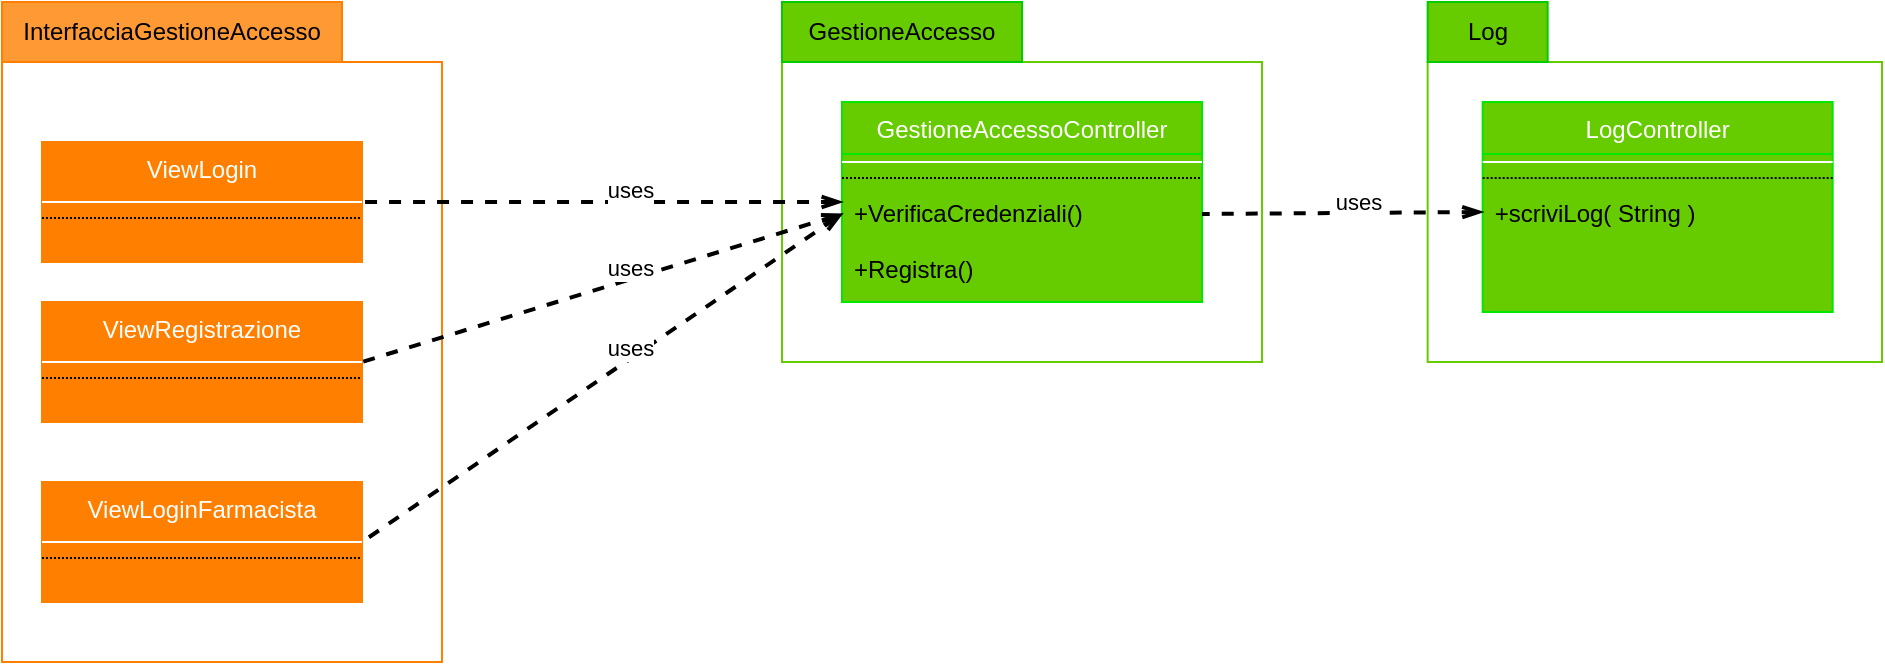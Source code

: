 <mxfile version="14.6.11" type="device"><diagram id="RAVBSQ0g8i4McKSS7iF3" name="Page-2"><mxGraphModel dx="1248" dy="677" grid="1" gridSize="10" guides="1" tooltips="1" connect="1" arrows="1" fold="1" page="1" pageScale="1" pageWidth="827" pageHeight="1169" math="0" shadow="0"><root><mxCell id="9dFReqJqXZbY3aRDyto2-0"/><mxCell id="9dFReqJqXZbY3aRDyto2-1" parent="9dFReqJqXZbY3aRDyto2-0"/><mxCell id="9dFReqJqXZbY3aRDyto2-2" value="" style="rounded=0;whiteSpace=wrap;html=1;strokeColor=#66CC00;" vertex="1" parent="9dFReqJqXZbY3aRDyto2-1"><mxGeometry x="780" y="360" width="240" height="150" as="geometry"/></mxCell><mxCell id="9dFReqJqXZbY3aRDyto2-3" value="GestioneAccesso" style="rounded=0;whiteSpace=wrap;html=1;strokeColor=#00CC00;gradientColor=none;fillColor=#66CC00;" vertex="1" parent="9dFReqJqXZbY3aRDyto2-1"><mxGeometry x="780" y="330" width="120" height="30" as="geometry"/></mxCell><mxCell id="9dFReqJqXZbY3aRDyto2-4" value="" style="rounded=0;whiteSpace=wrap;html=1;strokeColor=#FF8000;" vertex="1" parent="9dFReqJqXZbY3aRDyto2-1"><mxGeometry x="390" y="360" width="220" height="300" as="geometry"/></mxCell><mxCell id="9dFReqJqXZbY3aRDyto2-5" value="InterfacciaGestioneAccesso" style="rounded=0;whiteSpace=wrap;html=1;gradientColor=none;strokeColor=#FF8000;fillColor=#FF9933;" vertex="1" parent="9dFReqJqXZbY3aRDyto2-1"><mxGeometry x="390" y="330" width="170" height="30" as="geometry"/></mxCell><mxCell id="9dFReqJqXZbY3aRDyto2-6" value="ViewLogin" style="swimlane;fontStyle=0;align=center;verticalAlign=top;childLayout=stackLayout;horizontal=1;startSize=26;horizontalStack=0;resizeParent=1;resizeLast=0;collapsible=1;marginBottom=0;rounded=0;shadow=0;strokeWidth=1;fontColor=#ffffff;swimlaneFillColor=#FF8000;strokeColor=#FF8000;fillColor=#FF8000;" vertex="1" parent="9dFReqJqXZbY3aRDyto2-1"><mxGeometry x="410" y="400" width="160" height="60" as="geometry"><mxRectangle x="230" y="140" width="160" height="26" as="alternateBounds"/></mxGeometry></mxCell><mxCell id="9dFReqJqXZbY3aRDyto2-7" value="" style="line;html=1;strokeWidth=1;align=left;verticalAlign=middle;spacingTop=-1;spacingLeft=3;spacingRight=3;rotatable=0;labelPosition=right;points=[];portConstraint=eastwest;strokeColor=#FFFFFF;" vertex="1" parent="9dFReqJqXZbY3aRDyto2-6"><mxGeometry y="26" width="160" height="8" as="geometry"/></mxCell><mxCell id="9dFReqJqXZbY3aRDyto2-8" value="" style="line;html=1;strokeWidth=1;align=left;verticalAlign=middle;spacingTop=-1;spacingLeft=3;spacingRight=3;rotatable=0;labelPosition=right;points=[];portConstraint=eastwest;dashed=1;dashPattern=1 1;" vertex="1" parent="9dFReqJqXZbY3aRDyto2-6"><mxGeometry y="34" width="160" height="8" as="geometry"/></mxCell><mxCell id="9dFReqJqXZbY3aRDyto2-9" value="GestioneAccessoController" style="swimlane;fontStyle=0;align=center;verticalAlign=top;childLayout=stackLayout;horizontal=1;startSize=26;horizontalStack=0;resizeParent=1;resizeLast=0;collapsible=1;marginBottom=0;rounded=0;shadow=0;strokeWidth=1;fontColor=#ffffff;swimlaneFillColor=#66CC00;strokeColor=#00E800;fillColor=#66CC00;" vertex="1" parent="9dFReqJqXZbY3aRDyto2-1"><mxGeometry x="810" y="380" width="180" height="100" as="geometry"><mxRectangle x="230" y="140" width="160" height="26" as="alternateBounds"/></mxGeometry></mxCell><mxCell id="9dFReqJqXZbY3aRDyto2-10" value="" style="line;html=1;strokeWidth=1;align=left;verticalAlign=middle;spacingTop=-1;spacingLeft=3;spacingRight=3;rotatable=0;labelPosition=right;points=[];portConstraint=eastwest;strokeColor=#FFFFFF;" vertex="1" parent="9dFReqJqXZbY3aRDyto2-9"><mxGeometry y="26" width="180" height="8" as="geometry"/></mxCell><mxCell id="9dFReqJqXZbY3aRDyto2-11" value="" style="line;html=1;strokeWidth=1;align=left;verticalAlign=middle;spacingTop=-1;spacingLeft=3;spacingRight=3;rotatable=0;labelPosition=right;points=[];portConstraint=eastwest;dashed=1;dashPattern=1 1;" vertex="1" parent="9dFReqJqXZbY3aRDyto2-9"><mxGeometry y="34" width="180" height="8" as="geometry"/></mxCell><mxCell id="9dFReqJqXZbY3aRDyto2-12" value="+VerificaCredenziali()" style="text;align=left;verticalAlign=top;spacingLeft=4;spacingRight=4;overflow=hidden;rotatable=0;points=[[0,0.5],[1,0.5]];portConstraint=eastwest;" vertex="1" parent="9dFReqJqXZbY3aRDyto2-9"><mxGeometry y="42" width="180" height="28" as="geometry"/></mxCell><mxCell id="9dFReqJqXZbY3aRDyto2-13" value="+Registra()" style="text;align=left;verticalAlign=top;spacingLeft=4;spacingRight=4;overflow=hidden;rotatable=0;points=[[0,0.5],[1,0.5]];portConstraint=eastwest;" vertex="1" parent="9dFReqJqXZbY3aRDyto2-9"><mxGeometry y="70" width="180" height="30" as="geometry"/></mxCell><mxCell id="9dFReqJqXZbY3aRDyto2-14" value="" style="endArrow=none;dashed=1;html=1;strokeWidth=2;startArrow=openThin;startFill=0;entryX=1;entryY=0.5;entryDx=0;entryDy=0;exitX=0;exitY=0.5;exitDx=0;exitDy=0;" edge="1" parent="9dFReqJqXZbY3aRDyto2-1" source="9dFReqJqXZbY3aRDyto2-9" target="9dFReqJqXZbY3aRDyto2-6"><mxGeometry width="50" height="50" relative="1" as="geometry"><mxPoint x="840" y="260" as="sourcePoint"/><mxPoint x="970" y="290" as="targetPoint"/></mxGeometry></mxCell><mxCell id="9dFReqJqXZbY3aRDyto2-15" value="uses" style="edgeLabel;html=1;align=center;verticalAlign=middle;resizable=0;points=[];" vertex="1" connectable="0" parent="9dFReqJqXZbY3aRDyto2-14"><mxGeometry x="-0.112" y="1" relative="1" as="geometry"><mxPoint y="-7" as="offset"/></mxGeometry></mxCell><mxCell id="9dFReqJqXZbY3aRDyto2-16" value="ViewRegistrazione" style="swimlane;fontStyle=0;align=center;verticalAlign=top;childLayout=stackLayout;horizontal=1;startSize=26;horizontalStack=0;resizeParent=1;resizeLast=0;collapsible=1;marginBottom=0;rounded=0;shadow=0;strokeWidth=1;fontColor=#ffffff;swimlaneFillColor=#FF8000;strokeColor=#FF8000;fillColor=#FF8000;" vertex="1" parent="9dFReqJqXZbY3aRDyto2-1"><mxGeometry x="410" y="480" width="160" height="60" as="geometry"><mxRectangle x="230" y="140" width="160" height="26" as="alternateBounds"/></mxGeometry></mxCell><mxCell id="9dFReqJqXZbY3aRDyto2-17" value="" style="line;html=1;strokeWidth=1;align=left;verticalAlign=middle;spacingTop=-1;spacingLeft=3;spacingRight=3;rotatable=0;labelPosition=right;points=[];portConstraint=eastwest;strokeColor=#FFFFFF;" vertex="1" parent="9dFReqJqXZbY3aRDyto2-16"><mxGeometry y="26" width="160" height="8" as="geometry"/></mxCell><mxCell id="9dFReqJqXZbY3aRDyto2-18" value="" style="line;html=1;strokeWidth=1;align=left;verticalAlign=middle;spacingTop=-1;spacingLeft=3;spacingRight=3;rotatable=0;labelPosition=right;points=[];portConstraint=eastwest;dashed=1;dashPattern=1 1;" vertex="1" parent="9dFReqJqXZbY3aRDyto2-16"><mxGeometry y="34" width="160" height="8" as="geometry"/></mxCell><mxCell id="9dFReqJqXZbY3aRDyto2-19" value="" style="endArrow=none;dashed=1;html=1;strokeWidth=2;startArrow=openThin;startFill=0;exitX=0;exitY=0.5;exitDx=0;exitDy=0;entryX=1;entryY=0.5;entryDx=0;entryDy=0;" edge="1" parent="9dFReqJqXZbY3aRDyto2-1" source="9dFReqJqXZbY3aRDyto2-12" target="9dFReqJqXZbY3aRDyto2-16"><mxGeometry width="50" height="50" relative="1" as="geometry"><mxPoint x="850" y="455" as="sourcePoint"/><mxPoint x="580" y="440" as="targetPoint"/></mxGeometry></mxCell><mxCell id="9dFReqJqXZbY3aRDyto2-20" value="uses" style="edgeLabel;html=1;align=center;verticalAlign=middle;resizable=0;points=[];" vertex="1" connectable="0" parent="9dFReqJqXZbY3aRDyto2-19"><mxGeometry x="-0.112" y="1" relative="1" as="geometry"><mxPoint y="-7" as="offset"/></mxGeometry></mxCell><mxCell id="9dFReqJqXZbY3aRDyto2-21" value="" style="rounded=0;whiteSpace=wrap;html=1;strokeColor=#66CC00;" vertex="1" parent="9dFReqJqXZbY3aRDyto2-1"><mxGeometry x="1102.83" y="360" width="227.17" height="150" as="geometry"/></mxCell><mxCell id="9dFReqJqXZbY3aRDyto2-22" value="Log" style="rounded=0;whiteSpace=wrap;html=1;strokeColor=#00CC00;gradientColor=none;fillColor=#66CC00;" vertex="1" parent="9dFReqJqXZbY3aRDyto2-1"><mxGeometry x="1102.83" y="330" width="60" height="30" as="geometry"/></mxCell><mxCell id="9dFReqJqXZbY3aRDyto2-23" value="LogController" style="swimlane;fontStyle=0;align=center;verticalAlign=top;childLayout=stackLayout;horizontal=1;startSize=26;horizontalStack=0;resizeParent=1;resizeLast=0;collapsible=1;marginBottom=0;rounded=0;shadow=0;strokeWidth=1;fontColor=#ffffff;swimlaneFillColor=#66CC00;strokeColor=#00E800;fillColor=#66CC00;" vertex="1" parent="9dFReqJqXZbY3aRDyto2-1"><mxGeometry x="1130.33" y="380" width="175" height="105" as="geometry"><mxRectangle x="230" y="140" width="160" height="26" as="alternateBounds"/></mxGeometry></mxCell><mxCell id="9dFReqJqXZbY3aRDyto2-24" value="" style="line;html=1;strokeWidth=1;align=left;verticalAlign=middle;spacingTop=-1;spacingLeft=3;spacingRight=3;rotatable=0;labelPosition=right;points=[];portConstraint=eastwest;strokeColor=#FFFFFF;" vertex="1" parent="9dFReqJqXZbY3aRDyto2-23"><mxGeometry y="26" width="175" height="8" as="geometry"/></mxCell><mxCell id="9dFReqJqXZbY3aRDyto2-25" value="" style="line;html=1;strokeWidth=1;align=left;verticalAlign=middle;spacingTop=-1;spacingLeft=3;spacingRight=3;rotatable=0;labelPosition=right;points=[];portConstraint=eastwest;dashed=1;dashPattern=1 1;" vertex="1" parent="9dFReqJqXZbY3aRDyto2-23"><mxGeometry y="34" width="175" height="8" as="geometry"/></mxCell><mxCell id="9dFReqJqXZbY3aRDyto2-26" value="+scriviLog( String )" style="text;align=left;verticalAlign=top;spacingLeft=4;spacingRight=4;overflow=hidden;rotatable=0;points=[[0,0.5],[1,0.5]];portConstraint=eastwest;" vertex="1" parent="9dFReqJqXZbY3aRDyto2-23"><mxGeometry y="42" width="175" height="26" as="geometry"/></mxCell><mxCell id="9dFReqJqXZbY3aRDyto2-27" value="" style="endArrow=none;dashed=1;html=1;strokeWidth=2;startArrow=openThin;startFill=0;exitX=0;exitY=0.5;exitDx=0;exitDy=0;entryX=1;entryY=0.5;entryDx=0;entryDy=0;" edge="1" parent="9dFReqJqXZbY3aRDyto2-1" source="9dFReqJqXZbY3aRDyto2-26" target="9dFReqJqXZbY3aRDyto2-12"><mxGeometry width="50" height="50" relative="1" as="geometry"><mxPoint x="850" y="461" as="sourcePoint"/><mxPoint x="580" y="520" as="targetPoint"/></mxGeometry></mxCell><mxCell id="9dFReqJqXZbY3aRDyto2-28" value="uses" style="edgeLabel;html=1;align=center;verticalAlign=middle;resizable=0;points=[];" vertex="1" connectable="0" parent="9dFReqJqXZbY3aRDyto2-27"><mxGeometry x="-0.112" y="1" relative="1" as="geometry"><mxPoint y="-7" as="offset"/></mxGeometry></mxCell><mxCell id="zmTFtgMbi5VjMGOWoBAe-0" value="ViewLoginFarmacista" style="swimlane;fontStyle=0;align=center;verticalAlign=top;childLayout=stackLayout;horizontal=1;startSize=26;horizontalStack=0;resizeParent=1;resizeLast=0;collapsible=1;marginBottom=0;rounded=0;shadow=0;strokeWidth=1;fontColor=#ffffff;swimlaneFillColor=#FF8000;strokeColor=#FF8000;fillColor=#FF8000;" vertex="1" parent="9dFReqJqXZbY3aRDyto2-1"><mxGeometry x="410" y="570" width="160" height="60" as="geometry"><mxRectangle x="230" y="140" width="160" height="26" as="alternateBounds"/></mxGeometry></mxCell><mxCell id="zmTFtgMbi5VjMGOWoBAe-1" value="" style="line;html=1;strokeWidth=1;align=left;verticalAlign=middle;spacingTop=-1;spacingLeft=3;spacingRight=3;rotatable=0;labelPosition=right;points=[];portConstraint=eastwest;strokeColor=#FFFFFF;" vertex="1" parent="zmTFtgMbi5VjMGOWoBAe-0"><mxGeometry y="26" width="160" height="8" as="geometry"/></mxCell><mxCell id="zmTFtgMbi5VjMGOWoBAe-2" value="" style="line;html=1;strokeWidth=1;align=left;verticalAlign=middle;spacingTop=-1;spacingLeft=3;spacingRight=3;rotatable=0;labelPosition=right;points=[];portConstraint=eastwest;dashed=1;dashPattern=1 1;" vertex="1" parent="zmTFtgMbi5VjMGOWoBAe-0"><mxGeometry y="34" width="160" height="8" as="geometry"/></mxCell><mxCell id="zmTFtgMbi5VjMGOWoBAe-3" value="" style="endArrow=none;dashed=1;html=1;strokeWidth=2;startArrow=openThin;startFill=0;entryX=1;entryY=0.5;entryDx=0;entryDy=0;exitX=0;exitY=0.5;exitDx=0;exitDy=0;" edge="1" parent="9dFReqJqXZbY3aRDyto2-1" target="zmTFtgMbi5VjMGOWoBAe-0" source="9dFReqJqXZbY3aRDyto2-12"><mxGeometry width="50" height="50" relative="1" as="geometry"><mxPoint x="844" y="630" as="sourcePoint"/><mxPoint x="974" y="475" as="targetPoint"/></mxGeometry></mxCell><mxCell id="zmTFtgMbi5VjMGOWoBAe-4" value="uses" style="edgeLabel;html=1;align=center;verticalAlign=middle;resizable=0;points=[];" vertex="1" connectable="0" parent="zmTFtgMbi5VjMGOWoBAe-3"><mxGeometry x="-0.112" y="1" relative="1" as="geometry"><mxPoint y="-7" as="offset"/></mxGeometry></mxCell></root></mxGraphModel></diagram></mxfile>